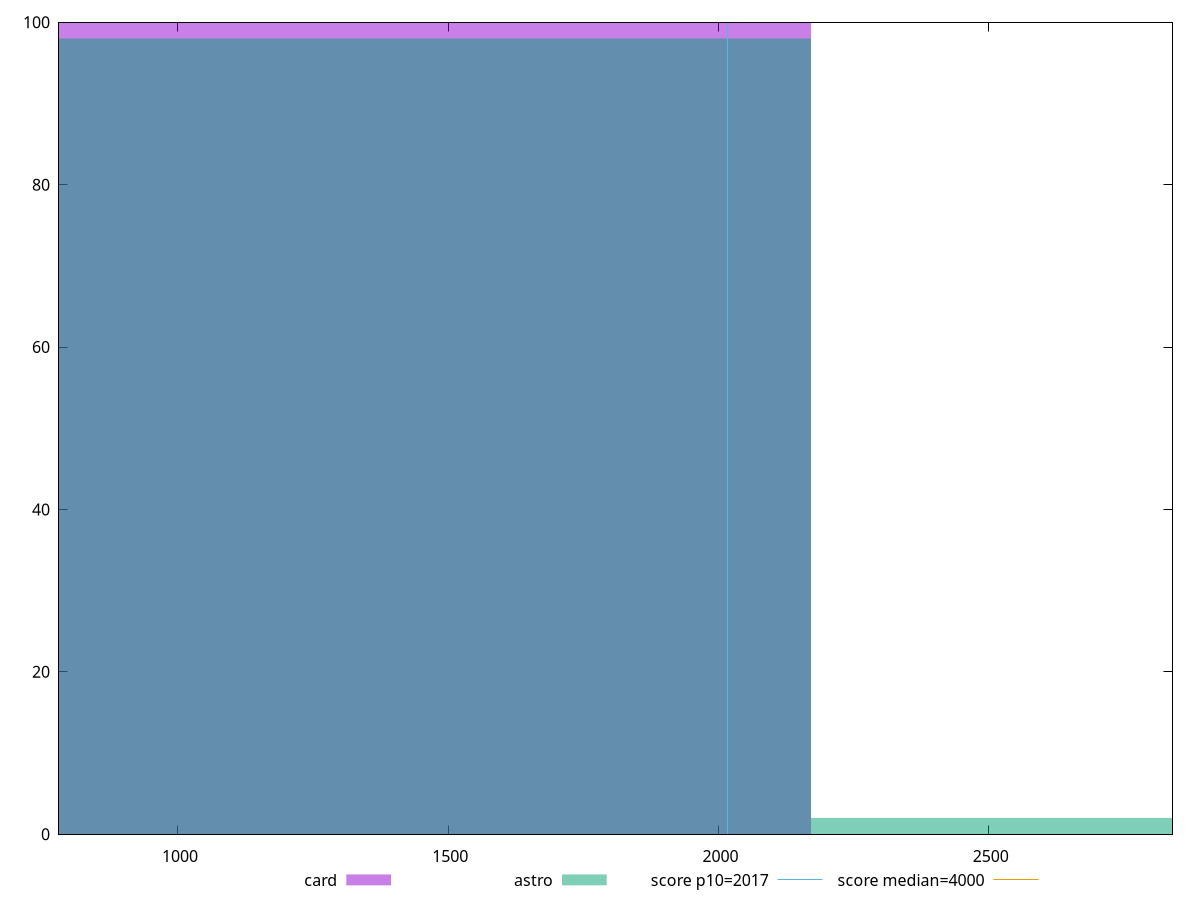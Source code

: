 reset

$card <<EOF
1447.4322033130827 100
EOF

$astro <<EOF
2894.8644066261654 2
1447.4322033130827 98
EOF

set key outside below
set boxwidth 1447.4322033130827
set xrange [780.0080000000008:2839.7959999999975]
set yrange [0:100]
set trange [0:100]
set style fill transparent solid 0.5 noborder

set parametric
set terminal svg size 640, 500 enhanced background rgb 'white'
set output "reports/report_00031_2021-02-24T23-18-18.084Z/mainthread-work-breakdown/comparison/histogram/2_vs_3.svg"

plot $card title "card" with boxes, \
     $astro title "astro" with boxes, \
     2017,t title "score p10=2017", \
     4000,t title "score median=4000"

reset
